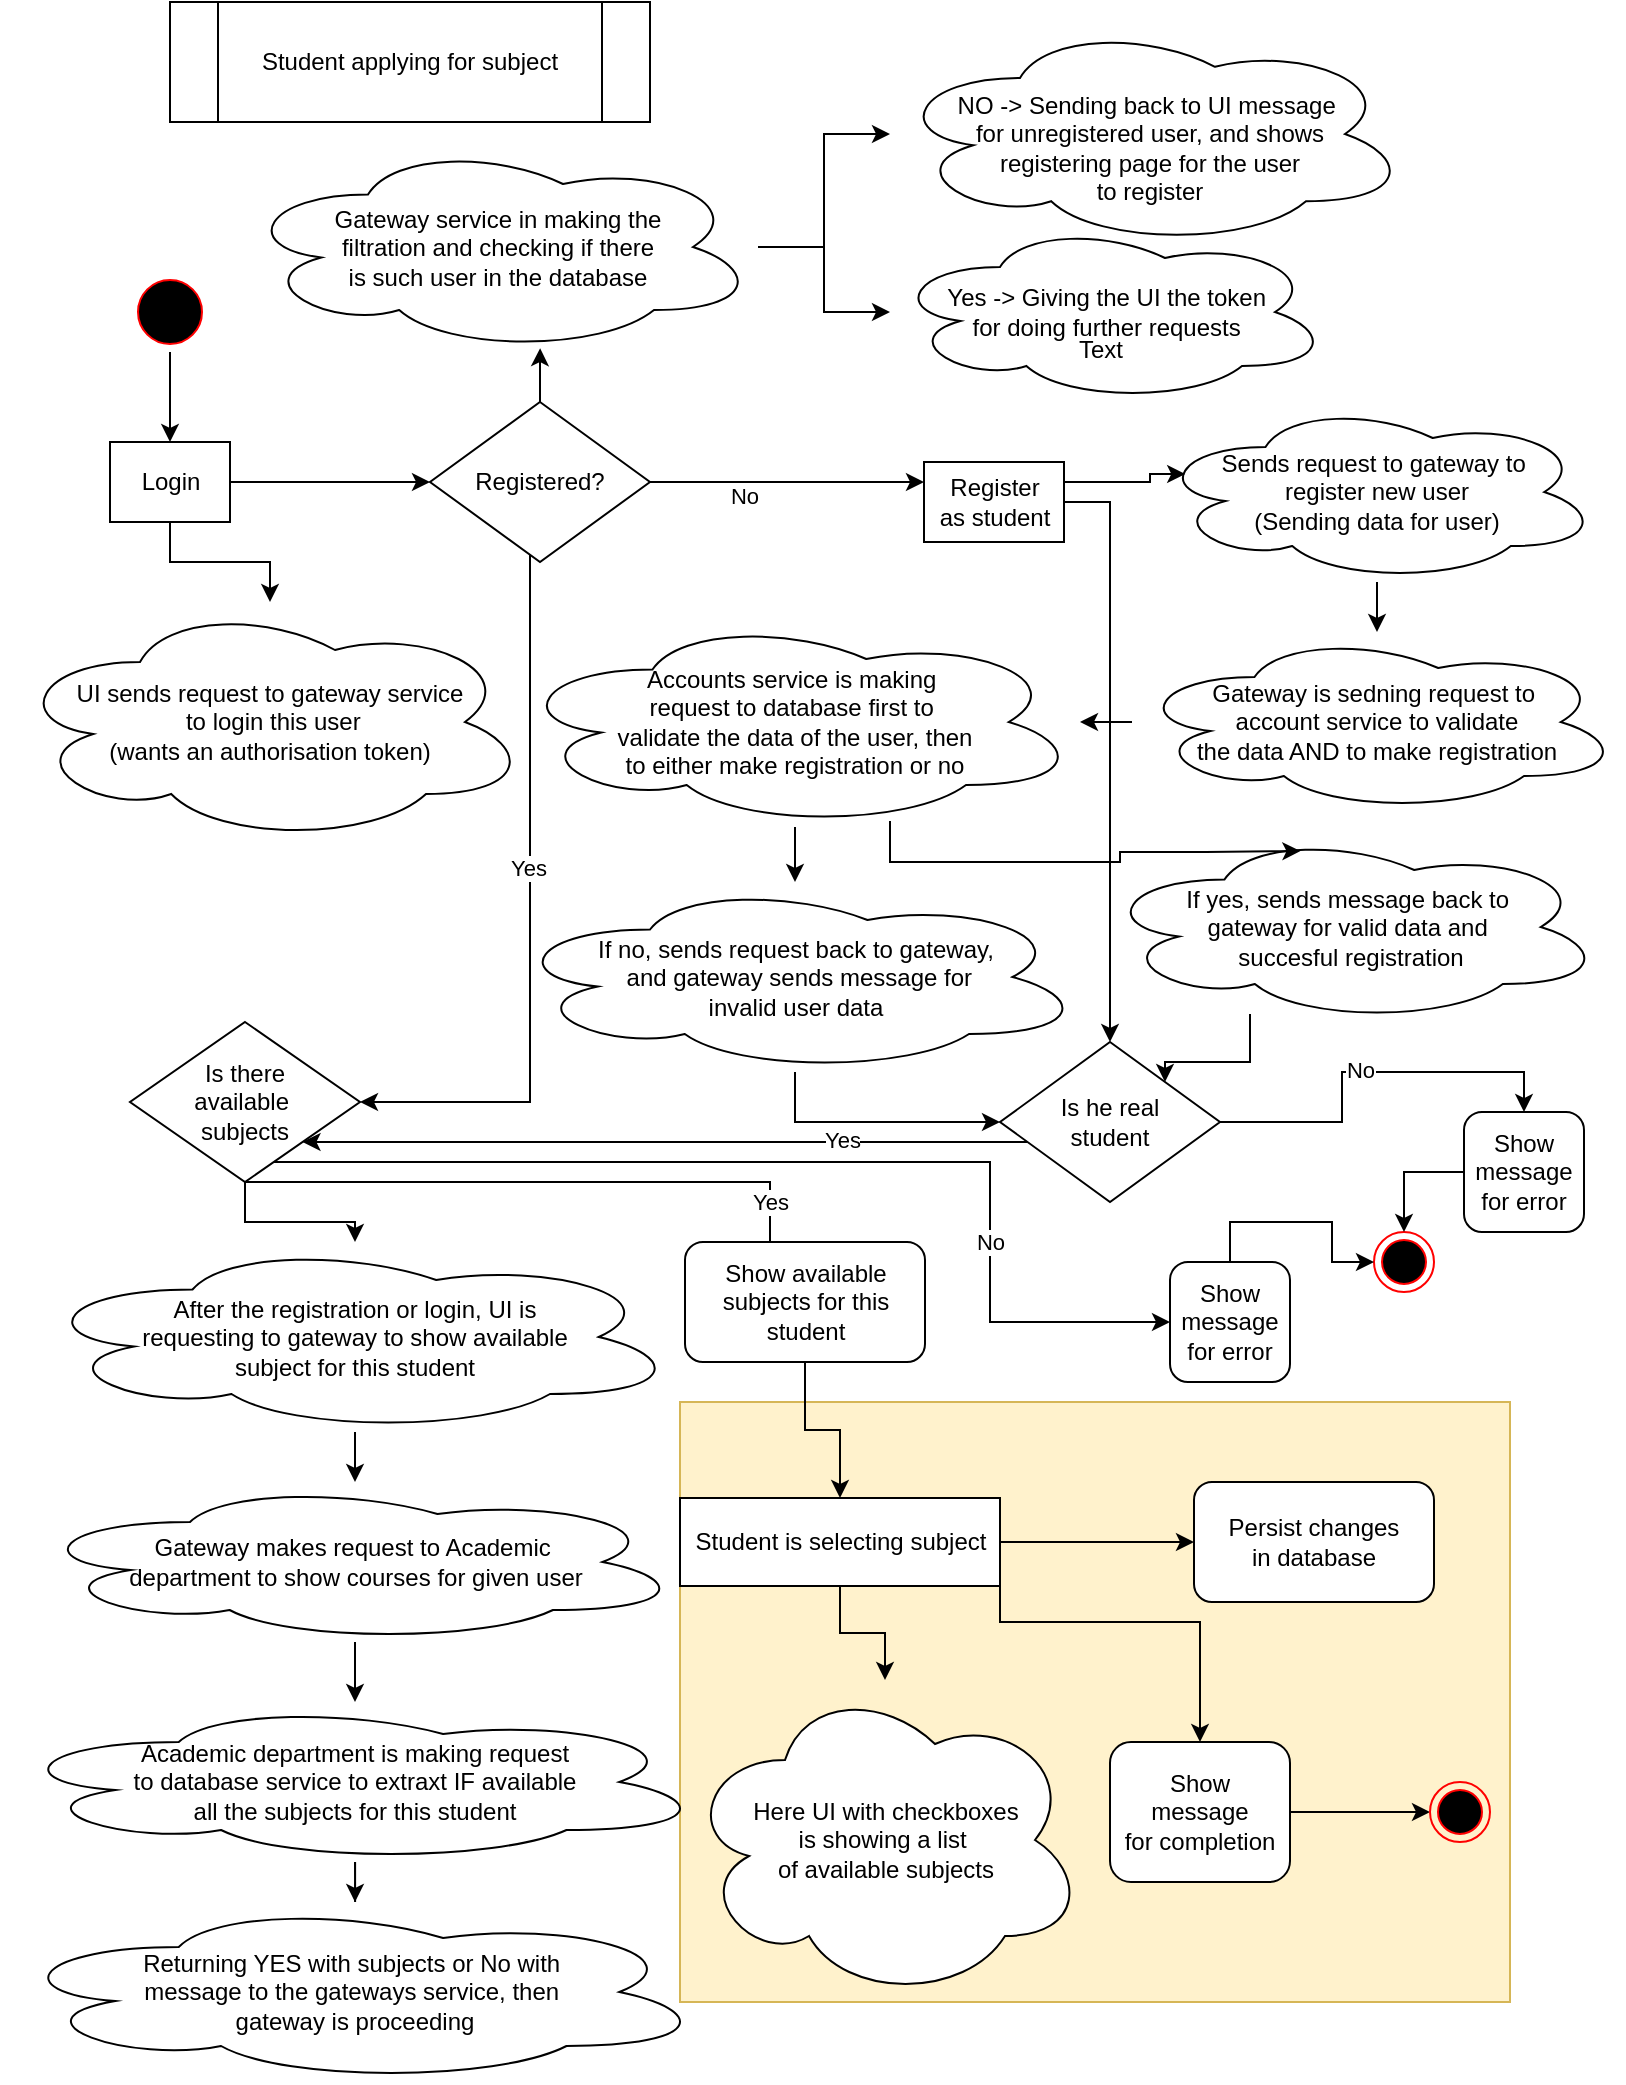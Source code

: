 <mxfile version="13.0.3" type="device"><diagram id="ngkYa-2Ytl090N8YqxwO" name="Page-1"><mxGraphModel dx="2370" dy="1370" grid="1" gridSize="10" guides="1" tooltips="1" connect="1" arrows="1" fold="1" page="1" pageScale="1" pageWidth="827" pageHeight="1169" math="0" shadow="0"><root><mxCell id="0"/><mxCell id="1" parent="0"/><mxCell id="PBuwZFwMl1Xpz0BP3ZxM-125" value="" style="rounded=0;whiteSpace=wrap;html=1;fillColor=#FFF2CC;strokeColor=#d6b656;" vertex="1" parent="1"><mxGeometry x="375" y="870" width="415" height="300" as="geometry"/></mxCell><mxCell id="PBuwZFwMl1Xpz0BP3ZxM-5" value="" style="edgeStyle=orthogonalEdgeStyle;rounded=0;orthogonalLoop=1;jettySize=auto;html=1;" edge="1" parent="1" source="PBuwZFwMl1Xpz0BP3ZxM-6" target="PBuwZFwMl1Xpz0BP3ZxM-9"><mxGeometry relative="1" as="geometry"/></mxCell><mxCell id="PBuwZFwMl1Xpz0BP3ZxM-52" value="" style="edgeStyle=orthogonalEdgeStyle;rounded=0;orthogonalLoop=1;jettySize=auto;html=1;" edge="1" parent="1" source="PBuwZFwMl1Xpz0BP3ZxM-6" target="PBuwZFwMl1Xpz0BP3ZxM-49"><mxGeometry relative="1" as="geometry"/></mxCell><mxCell id="PBuwZFwMl1Xpz0BP3ZxM-6" value="Login" style="html=1;" vertex="1" parent="1"><mxGeometry x="90" y="390" width="60" height="40" as="geometry"/></mxCell><mxCell id="PBuwZFwMl1Xpz0BP3ZxM-7" value="" style="edgeStyle=orthogonalEdgeStyle;rounded=0;orthogonalLoop=1;jettySize=auto;html=1;entryX=1;entryY=0.5;entryDx=0;entryDy=0;" edge="1" parent="1" source="PBuwZFwMl1Xpz0BP3ZxM-9" target="PBuwZFwMl1Xpz0BP3ZxM-19"><mxGeometry relative="1" as="geometry"><mxPoint x="305" y="510" as="targetPoint"/><Array as="points"><mxPoint x="300" y="720"/></Array></mxGeometry></mxCell><mxCell id="PBuwZFwMl1Xpz0BP3ZxM-48" value="Yes" style="edgeLabel;html=1;align=center;verticalAlign=middle;resizable=0;points=[];" vertex="1" connectable="0" parent="PBuwZFwMl1Xpz0BP3ZxM-7"><mxGeometry x="-0.13" y="-1" relative="1" as="geometry"><mxPoint as="offset"/></mxGeometry></mxCell><mxCell id="PBuwZFwMl1Xpz0BP3ZxM-8" value="" style="edgeStyle=orthogonalEdgeStyle;rounded=0;orthogonalLoop=1;jettySize=auto;html=1;entryX=0;entryY=0.25;entryDx=0;entryDy=0;" edge="1" parent="1" source="PBuwZFwMl1Xpz0BP3ZxM-9" target="PBuwZFwMl1Xpz0BP3ZxM-12"><mxGeometry relative="1" as="geometry"><mxPoint x="440" y="450" as="targetPoint"/></mxGeometry></mxCell><mxCell id="PBuwZFwMl1Xpz0BP3ZxM-82" value="No" style="edgeLabel;html=1;align=center;verticalAlign=middle;resizable=0;points=[];" vertex="1" connectable="0" parent="PBuwZFwMl1Xpz0BP3ZxM-8"><mxGeometry x="-0.316" y="-7" relative="1" as="geometry"><mxPoint as="offset"/></mxGeometry></mxCell><mxCell id="PBuwZFwMl1Xpz0BP3ZxM-57" value="" style="edgeStyle=orthogonalEdgeStyle;rounded=0;orthogonalLoop=1;jettySize=auto;html=1;entryX=0.581;entryY=0.982;entryDx=0;entryDy=0;entryPerimeter=0;" edge="1" parent="1" source="PBuwZFwMl1Xpz0BP3ZxM-9" target="PBuwZFwMl1Xpz0BP3ZxM-55"><mxGeometry relative="1" as="geometry"/></mxCell><mxCell id="PBuwZFwMl1Xpz0BP3ZxM-9" value="Registered?" style="rhombus;whiteSpace=wrap;html=1;" vertex="1" parent="1"><mxGeometry x="250" y="370" width="110" height="80" as="geometry"/></mxCell><mxCell id="PBuwZFwMl1Xpz0BP3ZxM-12" value="Register &lt;br&gt;as student" style="html=1;" vertex="1" parent="1"><mxGeometry x="497" y="400" width="70" height="40" as="geometry"/></mxCell><mxCell id="PBuwZFwMl1Xpz0BP3ZxM-14" value="Student applying for subject" style="shape=process;whiteSpace=wrap;html=1;backgroundOutline=1;" vertex="1" parent="1"><mxGeometry x="120" y="170" width="240" height="60" as="geometry"/></mxCell><mxCell id="PBuwZFwMl1Xpz0BP3ZxM-15" value="" style="edgeStyle=orthogonalEdgeStyle;rounded=0;orthogonalLoop=1;jettySize=auto;html=1;" edge="1" parent="1" source="PBuwZFwMl1Xpz0BP3ZxM-16" target="PBuwZFwMl1Xpz0BP3ZxM-6"><mxGeometry relative="1" as="geometry"/></mxCell><mxCell id="PBuwZFwMl1Xpz0BP3ZxM-16" value="" style="ellipse;html=1;shape=startState;fillColor=#000000;strokeColor=#ff0000;" vertex="1" parent="1"><mxGeometry x="100" y="305" width="40" height="40" as="geometry"/></mxCell><mxCell id="PBuwZFwMl1Xpz0BP3ZxM-17" value="" style="edgeStyle=orthogonalEdgeStyle;rounded=0;orthogonalLoop=1;jettySize=auto;html=1;entryX=0;entryY=0.5;entryDx=0;entryDy=0;" edge="1" parent="1" source="PBuwZFwMl1Xpz0BP3ZxM-19" target="PBuwZFwMl1Xpz0BP3ZxM-29"><mxGeometry relative="1" as="geometry"><Array as="points"><mxPoint x="530" y="750"/><mxPoint x="530" y="830"/></Array></mxGeometry></mxCell><mxCell id="PBuwZFwMl1Xpz0BP3ZxM-119" value="NO" style="edgeLabel;html=1;align=center;verticalAlign=middle;resizable=0;points=[];" vertex="1" connectable="0" parent="PBuwZFwMl1Xpz0BP3ZxM-17"><mxGeometry x="-0.24" y="-47" relative="1" as="geometry"><mxPoint x="48" y="47" as="offset"/></mxGeometry></mxCell><mxCell id="PBuwZFwMl1Xpz0BP3ZxM-120" value="No" style="edgeLabel;html=1;align=center;verticalAlign=middle;resizable=0;points=[];" vertex="1" connectable="0" parent="PBuwZFwMl1Xpz0BP3ZxM-17"><mxGeometry x="0.321" y="2" relative="1" as="geometry"><mxPoint x="9.32" y="42" as="offset"/></mxGeometry></mxCell><mxCell id="PBuwZFwMl1Xpz0BP3ZxM-18" value="" style="edgeStyle=orthogonalEdgeStyle;rounded=0;orthogonalLoop=1;jettySize=auto;html=1;entryX=1;entryY=0.25;entryDx=0;entryDy=0;" edge="1" parent="1" source="PBuwZFwMl1Xpz0BP3ZxM-19" target="PBuwZFwMl1Xpz0BP3ZxM-33"><mxGeometry relative="1" as="geometry"><mxPoint x="460" y="520" as="targetPoint"/><Array as="points"><mxPoint x="420" y="760"/></Array></mxGeometry></mxCell><mxCell id="PBuwZFwMl1Xpz0BP3ZxM-118" value="Yes" style="edgeLabel;html=1;align=center;verticalAlign=middle;resizable=0;points=[];" vertex="1" connectable="0" parent="PBuwZFwMl1Xpz0BP3ZxM-18"><mxGeometry x="0.085" y="-1" relative="1" as="geometry"><mxPoint x="53.7" y="9" as="offset"/></mxGeometry></mxCell><mxCell id="PBuwZFwMl1Xpz0BP3ZxM-109" value="" style="edgeStyle=orthogonalEdgeStyle;rounded=0;orthogonalLoop=1;jettySize=auto;html=1;" edge="1" parent="1" source="PBuwZFwMl1Xpz0BP3ZxM-19" target="PBuwZFwMl1Xpz0BP3ZxM-108"><mxGeometry relative="1" as="geometry"/></mxCell><mxCell id="PBuwZFwMl1Xpz0BP3ZxM-19" value="Is there&lt;br&gt;available&amp;nbsp;&lt;br&gt;subjects" style="rhombus;whiteSpace=wrap;html=1;" vertex="1" parent="1"><mxGeometry x="100" y="680" width="115" height="80" as="geometry"/></mxCell><mxCell id="PBuwZFwMl1Xpz0BP3ZxM-20" value="" style="edgeStyle=orthogonalEdgeStyle;rounded=0;orthogonalLoop=1;jettySize=auto;html=1;entryX=0.5;entryY=0;entryDx=0;entryDy=0;" edge="1" parent="1" source="PBuwZFwMl1Xpz0BP3ZxM-22" target="PBuwZFwMl1Xpz0BP3ZxM-26"><mxGeometry relative="1" as="geometry"><mxPoint x="737" y="654" as="targetPoint"/></mxGeometry></mxCell><mxCell id="PBuwZFwMl1Xpz0BP3ZxM-83" value="No" style="edgeLabel;html=1;align=center;verticalAlign=middle;resizable=0;points=[];" vertex="1" connectable="0" parent="PBuwZFwMl1Xpz0BP3ZxM-20"><mxGeometry x="-0.035" y="1" relative="1" as="geometry"><mxPoint as="offset"/></mxGeometry></mxCell><mxCell id="PBuwZFwMl1Xpz0BP3ZxM-21" value="" style="edgeStyle=orthogonalEdgeStyle;rounded=0;orthogonalLoop=1;jettySize=auto;html=1;entryX=1;entryY=1;entryDx=0;entryDy=0;" edge="1" parent="1" source="PBuwZFwMl1Xpz0BP3ZxM-22" target="PBuwZFwMl1Xpz0BP3ZxM-19"><mxGeometry relative="1" as="geometry"><mxPoint x="597" y="784" as="targetPoint"/><Array as="points"><mxPoint x="390" y="740"/><mxPoint x="390" y="740"/></Array></mxGeometry></mxCell><mxCell id="PBuwZFwMl1Xpz0BP3ZxM-75" value="Yes" style="edgeLabel;html=1;align=center;verticalAlign=middle;resizable=0;points=[];" vertex="1" connectable="0" parent="PBuwZFwMl1Xpz0BP3ZxM-21"><mxGeometry x="-0.484" y="-1" relative="1" as="geometry"><mxPoint as="offset"/></mxGeometry></mxCell><mxCell id="PBuwZFwMl1Xpz0BP3ZxM-22" value="Is he real &lt;br&gt;student" style="rhombus;whiteSpace=wrap;html=1;" vertex="1" parent="1"><mxGeometry x="535" y="690" width="110" height="80" as="geometry"/></mxCell><mxCell id="PBuwZFwMl1Xpz0BP3ZxM-24" value="" style="ellipse;html=1;shape=endState;fillColor=#000000;strokeColor=#ff0000;" vertex="1" parent="1"><mxGeometry x="722" y="785" width="30" height="30" as="geometry"/></mxCell><mxCell id="PBuwZFwMl1Xpz0BP3ZxM-25" value="" style="edgeStyle=orthogonalEdgeStyle;rounded=0;orthogonalLoop=1;jettySize=auto;html=1;entryX=0.5;entryY=0;entryDx=0;entryDy=0;" edge="1" parent="1" source="PBuwZFwMl1Xpz0BP3ZxM-26" target="PBuwZFwMl1Xpz0BP3ZxM-24"><mxGeometry relative="1" as="geometry"><mxPoint x="737" y="764" as="targetPoint"/></mxGeometry></mxCell><mxCell id="PBuwZFwMl1Xpz0BP3ZxM-26" value="Show&lt;br&gt;message for error" style="rounded=1;whiteSpace=wrap;html=1;" vertex="1" parent="1"><mxGeometry x="767" y="725" width="60" height="60" as="geometry"/></mxCell><mxCell id="PBuwZFwMl1Xpz0BP3ZxM-28" value="" style="edgeStyle=orthogonalEdgeStyle;rounded=0;orthogonalLoop=1;jettySize=auto;html=1;exitX=0.5;exitY=0;exitDx=0;exitDy=0;entryX=0;entryY=0.5;entryDx=0;entryDy=0;" edge="1" parent="1" source="PBuwZFwMl1Xpz0BP3ZxM-29" target="PBuwZFwMl1Xpz0BP3ZxM-24"><mxGeometry relative="1" as="geometry"><mxPoint x="737" y="820" as="targetPoint"/><Array as="points"/></mxGeometry></mxCell><mxCell id="PBuwZFwMl1Xpz0BP3ZxM-29" value="Show&lt;br&gt;message for error" style="rounded=1;whiteSpace=wrap;html=1;" vertex="1" parent="1"><mxGeometry x="620" y="800" width="60" height="60" as="geometry"/></mxCell><mxCell id="PBuwZFwMl1Xpz0BP3ZxM-32" value="" style="edgeStyle=orthogonalEdgeStyle;rounded=0;orthogonalLoop=1;jettySize=auto;html=1;entryX=0.5;entryY=0;entryDx=0;entryDy=0;" edge="1" parent="1" source="PBuwZFwMl1Xpz0BP3ZxM-33" target="PBuwZFwMl1Xpz0BP3ZxM-36"><mxGeometry relative="1" as="geometry"><mxPoint x="580" y="840" as="targetPoint"/></mxGeometry></mxCell><mxCell id="PBuwZFwMl1Xpz0BP3ZxM-33" value="Show available subjects for this student" style="rounded=1;whiteSpace=wrap;html=1;" vertex="1" parent="1"><mxGeometry x="377.5" y="790" width="120" height="60" as="geometry"/></mxCell><mxCell id="PBuwZFwMl1Xpz0BP3ZxM-34" value="" style="edgeStyle=orthogonalEdgeStyle;rounded=0;orthogonalLoop=1;jettySize=auto;html=1;" edge="1" parent="1" source="PBuwZFwMl1Xpz0BP3ZxM-36" target="PBuwZFwMl1Xpz0BP3ZxM-37"><mxGeometry relative="1" as="geometry"/></mxCell><mxCell id="PBuwZFwMl1Xpz0BP3ZxM-35" value="" style="edgeStyle=orthogonalEdgeStyle;rounded=0;orthogonalLoop=1;jettySize=auto;html=1;entryX=0.5;entryY=0;entryDx=0;entryDy=0;exitX=1;exitY=1;exitDx=0;exitDy=0;" edge="1" parent="1" source="PBuwZFwMl1Xpz0BP3ZxM-36" target="PBuwZFwMl1Xpz0BP3ZxM-39"><mxGeometry relative="1" as="geometry"><mxPoint x="597" y="770" as="targetPoint"/><mxPoint x="402" y="940.059" as="sourcePoint"/><Array as="points"><mxPoint x="535" y="980"/><mxPoint x="635" y="980"/></Array></mxGeometry></mxCell><mxCell id="PBuwZFwMl1Xpz0BP3ZxM-124" value="" style="edgeStyle=orthogonalEdgeStyle;rounded=0;orthogonalLoop=1;jettySize=auto;html=1;" edge="1" parent="1" source="PBuwZFwMl1Xpz0BP3ZxM-36" target="PBuwZFwMl1Xpz0BP3ZxM-121"><mxGeometry relative="1" as="geometry"/></mxCell><mxCell id="PBuwZFwMl1Xpz0BP3ZxM-36" value="Student is selecting subject" style="html=1;" vertex="1" parent="1"><mxGeometry x="375" y="918" width="160" height="44" as="geometry"/></mxCell><mxCell id="PBuwZFwMl1Xpz0BP3ZxM-37" value="Persist changes&lt;br&gt;in database" style="rounded=1;whiteSpace=wrap;html=1;" vertex="1" parent="1"><mxGeometry x="632" y="910" width="120" height="60" as="geometry"/></mxCell><mxCell id="PBuwZFwMl1Xpz0BP3ZxM-38" value="" style="edgeStyle=orthogonalEdgeStyle;rounded=0;orthogonalLoop=1;jettySize=auto;html=1;entryX=0;entryY=0.5;entryDx=0;entryDy=0;entryPerimeter=0;" edge="1" parent="1" source="PBuwZFwMl1Xpz0BP3ZxM-39" target="PBuwZFwMl1Xpz0BP3ZxM-40"><mxGeometry relative="1" as="geometry"><mxPoint x="707.0" y="800" as="targetPoint"/></mxGeometry></mxCell><mxCell id="PBuwZFwMl1Xpz0BP3ZxM-39" value="Show&lt;br&gt;message&lt;br&gt;for completion" style="rounded=1;whiteSpace=wrap;html=1;" vertex="1" parent="1"><mxGeometry x="590" y="1040" width="90" height="70" as="geometry"/></mxCell><mxCell id="PBuwZFwMl1Xpz0BP3ZxM-40" value="" style="ellipse;html=1;shape=endState;fillColor=#000000;strokeColor=#ff0000;" vertex="1" parent="1"><mxGeometry x="750" y="1060" width="30" height="30" as="geometry"/></mxCell><mxCell id="PBuwZFwMl1Xpz0BP3ZxM-49" value="UI sends request to gateway service&lt;br&gt;&amp;nbsp;to login this user &lt;br&gt;(wants an authorisation token)" style="ellipse;shape=cloud;whiteSpace=wrap;html=1;" vertex="1" parent="1"><mxGeometry x="40" y="470" width="260" height="120" as="geometry"/></mxCell><mxCell id="PBuwZFwMl1Xpz0BP3ZxM-62" value="" style="edgeStyle=orthogonalEdgeStyle;rounded=0;orthogonalLoop=1;jettySize=auto;html=1;" edge="1" parent="1" source="PBuwZFwMl1Xpz0BP3ZxM-55" target="PBuwZFwMl1Xpz0BP3ZxM-61"><mxGeometry relative="1" as="geometry"/></mxCell><mxCell id="PBuwZFwMl1Xpz0BP3ZxM-70" value="" style="edgeStyle=orthogonalEdgeStyle;rounded=0;orthogonalLoop=1;jettySize=auto;html=1;" edge="1" parent="1" source="PBuwZFwMl1Xpz0BP3ZxM-55" target="PBuwZFwMl1Xpz0BP3ZxM-65"><mxGeometry relative="1" as="geometry"/></mxCell><mxCell id="PBuwZFwMl1Xpz0BP3ZxM-55" value="Gateway service in making the &lt;br&gt;filtration and checking if there &lt;br&gt;is such user in the database" style="ellipse;shape=cloud;whiteSpace=wrap;html=1;" vertex="1" parent="1"><mxGeometry x="154" y="240" width="260" height="105" as="geometry"/></mxCell><mxCell id="PBuwZFwMl1Xpz0BP3ZxM-61" value="&lt;br&gt;NO -&amp;gt; Sending back to UI message&amp;nbsp;&lt;br&gt;for unregistered user, and shows&lt;br&gt;registering page for the user&lt;br&gt;to register" style="ellipse;shape=cloud;whiteSpace=wrap;html=1;" vertex="1" parent="1"><mxGeometry x="480" y="180" width="260" height="112" as="geometry"/></mxCell><mxCell id="PBuwZFwMl1Xpz0BP3ZxM-65" value="Yes -&amp;gt; Giving the UI the token&amp;nbsp;&lt;br&gt;for doing further requests&amp;nbsp;" style="ellipse;shape=cloud;whiteSpace=wrap;html=1;" vertex="1" parent="1"><mxGeometry x="480" y="280" width="220" height="90" as="geometry"/></mxCell><mxCell id="PBuwZFwMl1Xpz0BP3ZxM-69" value="Text" style="text;html=1;align=center;verticalAlign=middle;resizable=0;points=[];autosize=1;" vertex="1" parent="PBuwZFwMl1Xpz0BP3ZxM-65"><mxGeometry x="84.615" y="54" width="40" height="20" as="geometry"/></mxCell><mxCell id="PBuwZFwMl1Xpz0BP3ZxM-93" value="" style="edgeStyle=orthogonalEdgeStyle;rounded=0;orthogonalLoop=1;jettySize=auto;html=1;" edge="1" parent="1" source="PBuwZFwMl1Xpz0BP3ZxM-84" target="PBuwZFwMl1Xpz0BP3ZxM-92"><mxGeometry relative="1" as="geometry"/></mxCell><mxCell id="PBuwZFwMl1Xpz0BP3ZxM-84" value="Sends request to gateway to&amp;nbsp;&lt;br&gt;register new user&lt;br&gt;(Sending data for user)" style="ellipse;shape=cloud;whiteSpace=wrap;html=1;" vertex="1" parent="1"><mxGeometry x="612" y="370" width="223" height="90" as="geometry"/></mxCell><mxCell id="PBuwZFwMl1Xpz0BP3ZxM-95" value="" style="edgeStyle=orthogonalEdgeStyle;rounded=0;orthogonalLoop=1;jettySize=auto;html=1;" edge="1" parent="1" source="PBuwZFwMl1Xpz0BP3ZxM-92" target="PBuwZFwMl1Xpz0BP3ZxM-94"><mxGeometry relative="1" as="geometry"/></mxCell><mxCell id="PBuwZFwMl1Xpz0BP3ZxM-92" value="Gateway is sedning request to&amp;nbsp;&lt;br&gt;account service to validate&lt;br&gt;the data AND to make registration" style="ellipse;shape=cloud;whiteSpace=wrap;html=1;" vertex="1" parent="1"><mxGeometry x="601" y="485" width="245" height="90" as="geometry"/></mxCell><mxCell id="PBuwZFwMl1Xpz0BP3ZxM-97" value="" style="edgeStyle=orthogonalEdgeStyle;rounded=0;orthogonalLoop=1;jettySize=auto;html=1;" edge="1" parent="1" source="PBuwZFwMl1Xpz0BP3ZxM-94" target="PBuwZFwMl1Xpz0BP3ZxM-96"><mxGeometry relative="1" as="geometry"/></mxCell><mxCell id="PBuwZFwMl1Xpz0BP3ZxM-94" value="Accounts service is making&amp;nbsp;&lt;br&gt;request to database first to&amp;nbsp;&lt;br&gt;validate the data of the user, then&lt;br&gt;to either make registration or no" style="ellipse;shape=cloud;whiteSpace=wrap;html=1;" vertex="1" parent="1"><mxGeometry x="290" y="477.5" width="285" height="105" as="geometry"/></mxCell><mxCell id="PBuwZFwMl1Xpz0BP3ZxM-102" style="edgeStyle=orthogonalEdgeStyle;rounded=0;orthogonalLoop=1;jettySize=auto;html=1;entryX=0;entryY=0.5;entryDx=0;entryDy=0;" edge="1" parent="1" source="PBuwZFwMl1Xpz0BP3ZxM-96" target="PBuwZFwMl1Xpz0BP3ZxM-22"><mxGeometry relative="1" as="geometry"/></mxCell><mxCell id="PBuwZFwMl1Xpz0BP3ZxM-96" value="If no, sends request back to gateway,&lt;br&gt;&amp;nbsp;and gateway sends message for &lt;br&gt;invalid user data" style="ellipse;shape=cloud;whiteSpace=wrap;html=1;" vertex="1" parent="1"><mxGeometry x="287.5" y="610" width="290" height="95" as="geometry"/></mxCell><mxCell id="PBuwZFwMl1Xpz0BP3ZxM-86" style="edgeStyle=orthogonalEdgeStyle;rounded=0;orthogonalLoop=1;jettySize=auto;html=1;entryX=0.07;entryY=0.4;entryDx=0;entryDy=0;entryPerimeter=0;" edge="1" parent="1" source="PBuwZFwMl1Xpz0BP3ZxM-12" target="PBuwZFwMl1Xpz0BP3ZxM-84"><mxGeometry relative="1" as="geometry"><mxPoint x="648" y="416" as="targetPoint"/><Array as="points"><mxPoint x="610" y="410"/><mxPoint x="610" y="406"/></Array></mxGeometry></mxCell><mxCell id="PBuwZFwMl1Xpz0BP3ZxM-11" value="" style="edgeStyle=orthogonalEdgeStyle;rounded=0;orthogonalLoop=1;jettySize=auto;html=1;entryX=0.5;entryY=0;entryDx=0;entryDy=0;" edge="1" parent="1" source="PBuwZFwMl1Xpz0BP3ZxM-12" target="PBuwZFwMl1Xpz0BP3ZxM-22"><mxGeometry relative="1" as="geometry"><mxPoint x="547" y="654" as="targetPoint"/><Array as="points"><mxPoint x="590" y="420"/></Array></mxGeometry></mxCell><mxCell id="PBuwZFwMl1Xpz0BP3ZxM-101" style="edgeStyle=orthogonalEdgeStyle;rounded=0;orthogonalLoop=1;jettySize=auto;html=1;entryX=1;entryY=0;entryDx=0;entryDy=0;" edge="1" parent="1" source="PBuwZFwMl1Xpz0BP3ZxM-99" target="PBuwZFwMl1Xpz0BP3ZxM-22"><mxGeometry relative="1" as="geometry"><Array as="points"><mxPoint x="660" y="700"/><mxPoint x="617" y="700"/></Array></mxGeometry></mxCell><mxCell id="PBuwZFwMl1Xpz0BP3ZxM-99" value="If yes, sends message back to&amp;nbsp;&lt;br&gt;gateway for valid data and&amp;nbsp;&lt;br&gt;succesful registration" style="ellipse;shape=cloud;whiteSpace=wrap;html=1;" vertex="1" parent="1"><mxGeometry x="584" y="585" width="253" height="95" as="geometry"/></mxCell><mxCell id="PBuwZFwMl1Xpz0BP3ZxM-100" style="edgeStyle=orthogonalEdgeStyle;rounded=0;orthogonalLoop=1;jettySize=auto;html=1;entryX=0.4;entryY=0.1;entryDx=0;entryDy=0;entryPerimeter=0;" edge="1" parent="1" source="PBuwZFwMl1Xpz0BP3ZxM-94" target="PBuwZFwMl1Xpz0BP3ZxM-99"><mxGeometry relative="1" as="geometry"><Array as="points"><mxPoint x="480" y="600"/><mxPoint x="595" y="600"/><mxPoint x="595" y="595"/><mxPoint x="638" y="595"/></Array></mxGeometry></mxCell><mxCell id="PBuwZFwMl1Xpz0BP3ZxM-111" value="" style="edgeStyle=orthogonalEdgeStyle;rounded=0;orthogonalLoop=1;jettySize=auto;html=1;" edge="1" parent="1" source="PBuwZFwMl1Xpz0BP3ZxM-108" target="PBuwZFwMl1Xpz0BP3ZxM-110"><mxGeometry relative="1" as="geometry"/></mxCell><mxCell id="PBuwZFwMl1Xpz0BP3ZxM-108" value="After the registration or login, UI is&lt;br&gt;requesting to gateway to show available&lt;br&gt;subject for this student" style="ellipse;shape=cloud;whiteSpace=wrap;html=1;" vertex="1" parent="1"><mxGeometry x="50" y="790" width="325" height="95" as="geometry"/></mxCell><mxCell id="PBuwZFwMl1Xpz0BP3ZxM-113" value="" style="edgeStyle=orthogonalEdgeStyle;rounded=0;orthogonalLoop=1;jettySize=auto;html=1;" edge="1" parent="1" source="PBuwZFwMl1Xpz0BP3ZxM-110" target="PBuwZFwMl1Xpz0BP3ZxM-112"><mxGeometry relative="1" as="geometry"/></mxCell><mxCell id="PBuwZFwMl1Xpz0BP3ZxM-110" value="Gateway makes request to Academic&amp;nbsp;&lt;br&gt;department to show courses for given user" style="ellipse;shape=cloud;whiteSpace=wrap;html=1;" vertex="1" parent="1"><mxGeometry x="47.5" y="910" width="330" height="80" as="geometry"/></mxCell><mxCell id="PBuwZFwMl1Xpz0BP3ZxM-116" value="" style="edgeStyle=orthogonalEdgeStyle;rounded=0;orthogonalLoop=1;jettySize=auto;html=1;" edge="1" parent="1" source="PBuwZFwMl1Xpz0BP3ZxM-112" target="PBuwZFwMl1Xpz0BP3ZxM-115"><mxGeometry relative="1" as="geometry"/></mxCell><mxCell id="PBuwZFwMl1Xpz0BP3ZxM-112" value="Academic department is making request&lt;br&gt;to database service to extraxt IF available&lt;br&gt;all the subjects for this student" style="ellipse;shape=cloud;whiteSpace=wrap;html=1;" vertex="1" parent="1"><mxGeometry x="36.25" y="1020" width="352.5" height="80" as="geometry"/></mxCell><mxCell id="PBuwZFwMl1Xpz0BP3ZxM-115" value="Returning YES with subjects or No with&amp;nbsp;&lt;br&gt;message to the gateways service, then&amp;nbsp;&lt;br&gt;gateway is proceeding" style="ellipse;shape=cloud;whiteSpace=wrap;html=1;" vertex="1" parent="1"><mxGeometry x="36.25" y="1120" width="352.5" height="90" as="geometry"/></mxCell><mxCell id="PBuwZFwMl1Xpz0BP3ZxM-121" value="Here UI with checkboxes&lt;br&gt;is showing a list&amp;nbsp;&lt;br&gt;of available subjects" style="ellipse;shape=cloud;whiteSpace=wrap;html=1;" vertex="1" parent="1"><mxGeometry x="377.5" y="1009" width="200" height="160" as="geometry"/></mxCell></root></mxGraphModel></diagram></mxfile>